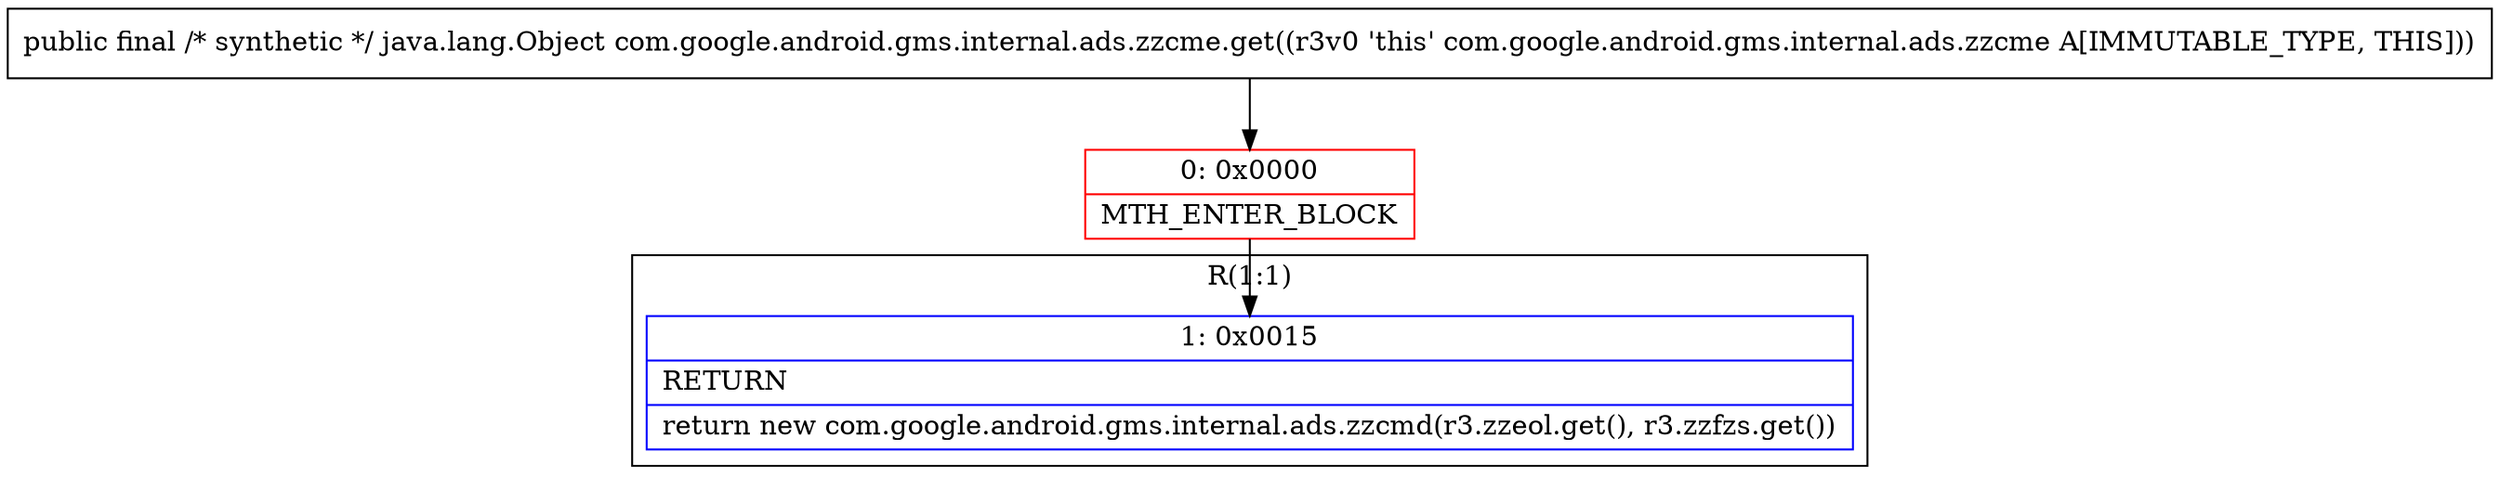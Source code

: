 digraph "CFG forcom.google.android.gms.internal.ads.zzcme.get()Ljava\/lang\/Object;" {
subgraph cluster_Region_280298110 {
label = "R(1:1)";
node [shape=record,color=blue];
Node_1 [shape=record,label="{1\:\ 0x0015|RETURN\l|return new com.google.android.gms.internal.ads.zzcmd(r3.zzeol.get(), r3.zzfzs.get())\l}"];
}
Node_0 [shape=record,color=red,label="{0\:\ 0x0000|MTH_ENTER_BLOCK\l}"];
MethodNode[shape=record,label="{public final \/* synthetic *\/ java.lang.Object com.google.android.gms.internal.ads.zzcme.get((r3v0 'this' com.google.android.gms.internal.ads.zzcme A[IMMUTABLE_TYPE, THIS])) }"];
MethodNode -> Node_0;
Node_0 -> Node_1;
}

